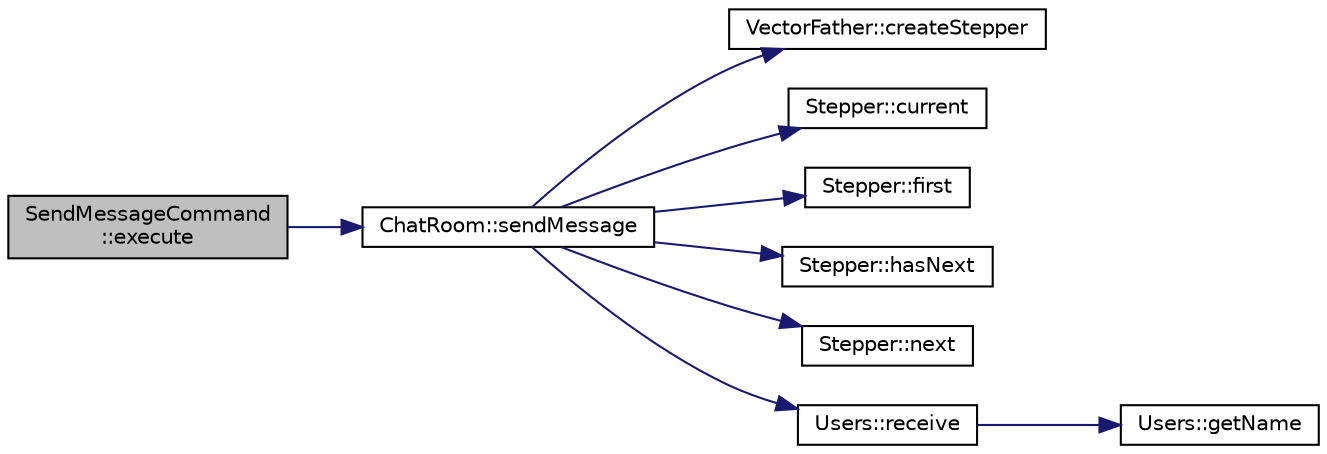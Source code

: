 digraph "SendMessageCommand::execute"
{
 // LATEX_PDF_SIZE
  edge [fontname="Helvetica",fontsize="10",labelfontname="Helvetica",labelfontsize="10"];
  node [fontname="Helvetica",fontsize="10",shape=record];
  rankdir="LR";
  Node1 [label="SendMessageCommand\l::execute",height=0.2,width=0.4,color="black", fillcolor="grey75", style="filled", fontcolor="black",tooltip="Execute the send message operation."];
  Node1 -> Node2 [color="midnightblue",fontsize="10",style="solid",fontname="Helvetica"];
  Node2 [label="ChatRoom::sendMessage",height=0.2,width=0.4,color="black", fillcolor="white", style="filled",URL="$classChatRoom.html#a152eb0249ccc3a3d15c516c20f0655da",tooltip="Send a message from a user to the chat room."];
  Node2 -> Node3 [color="midnightblue",fontsize="10",style="solid",fontname="Helvetica"];
  Node3 [label="VectorFather::createStepper",height=0.2,width=0.4,color="black", fillcolor="white", style="filled",URL="$classVectorFather.html#ad7775ccd733815aa48eb0b8cc5ebffd7",tooltip="Create a stepper iterator for this vector."];
  Node2 -> Node4 [color="midnightblue",fontsize="10",style="solid",fontname="Helvetica"];
  Node4 [label="Stepper::current",height=0.2,width=0.4,color="black", fillcolor="white", style="filled",URL="$classStepper.html#a16d93afdcdc7190e84904b8904c5a8bd",tooltip="Get the current element without advancing."];
  Node2 -> Node5 [color="midnightblue",fontsize="10",style="solid",fontname="Helvetica"];
  Node5 [label="Stepper::first",height=0.2,width=0.4,color="black", fillcolor="white", style="filled",URL="$classStepper.html#aebd518b8673631e25056bb9fd7022c98",tooltip="Move to and return the first element."];
  Node2 -> Node6 [color="midnightblue",fontsize="10",style="solid",fontname="Helvetica"];
  Node6 [label="Stepper::hasNext",height=0.2,width=0.4,color="black", fillcolor="white", style="filled",URL="$classStepper.html#a7fe293586b963c65e2af4ae206c2e2ed",tooltip="Check if there are more elements to iterate over."];
  Node2 -> Node7 [color="midnightblue",fontsize="10",style="solid",fontname="Helvetica"];
  Node7 [label="Stepper::next",height=0.2,width=0.4,color="black", fillcolor="white", style="filled",URL="$classStepper.html#af58e5f738012158ed81b91c9e306008f",tooltip="Move to the next element in the collection."];
  Node2 -> Node8 [color="midnightblue",fontsize="10",style="solid",fontname="Helvetica"];
  Node8 [label="Users::receive",height=0.2,width=0.4,color="black", fillcolor="white", style="filled",URL="$classUsers.html#ae7c1e816b6eaa92486b200f2dcb0c6f5",tooltip="Receive a message from another user."];
  Node8 -> Node9 [color="midnightblue",fontsize="10",style="solid",fontname="Helvetica"];
  Node9 [label="Users::getName",height=0.2,width=0.4,color="black", fillcolor="white", style="filled",URL="$classUsers.html#aef65d9acf991a4073417fa84b3a9847c",tooltip="Get the user's display name."];
}
